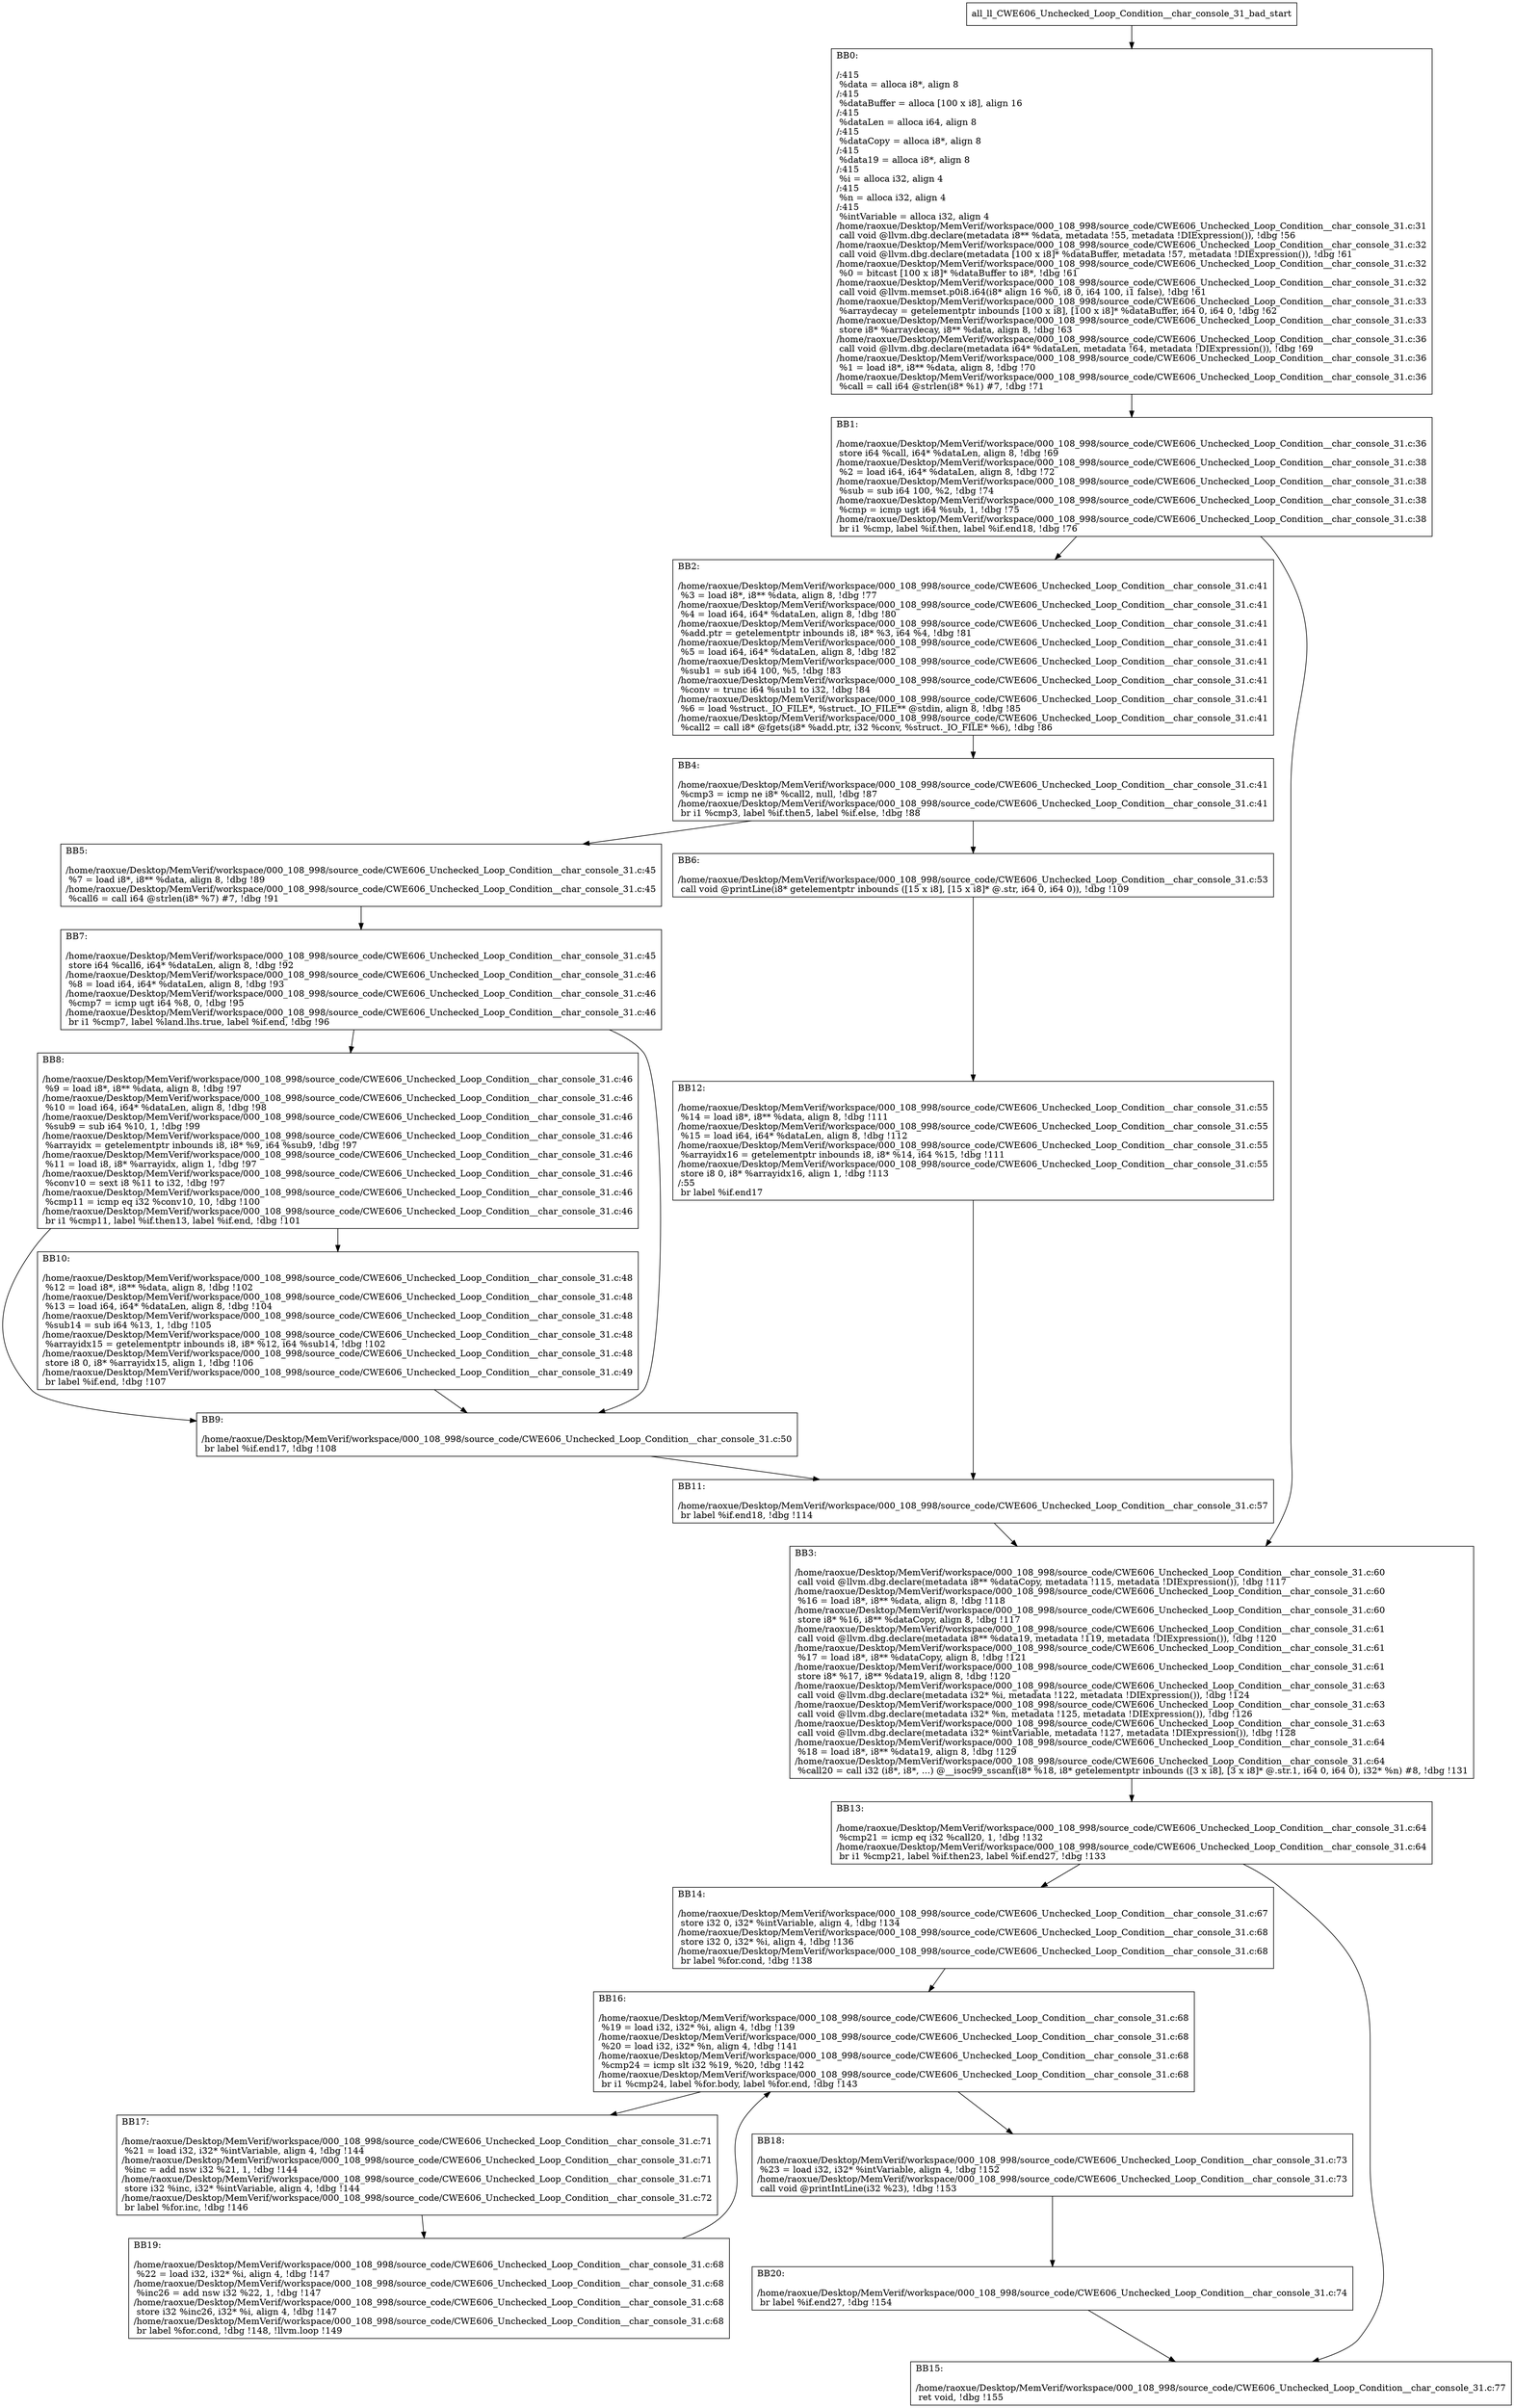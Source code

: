 digraph "CFG for'all_ll_CWE606_Unchecked_Loop_Condition__char_console_31_bad' function" {
	BBall_ll_CWE606_Unchecked_Loop_Condition__char_console_31_bad_start[shape=record,label="{all_ll_CWE606_Unchecked_Loop_Condition__char_console_31_bad_start}"];
	BBall_ll_CWE606_Unchecked_Loop_Condition__char_console_31_bad_start-> all_ll_CWE606_Unchecked_Loop_Condition__char_console_31_badBB0;
	all_ll_CWE606_Unchecked_Loop_Condition__char_console_31_badBB0 [shape=record, label="{BB0:\l\l/:415\l
  %data = alloca i8*, align 8\l
/:415\l
  %dataBuffer = alloca [100 x i8], align 16\l
/:415\l
  %dataLen = alloca i64, align 8\l
/:415\l
  %dataCopy = alloca i8*, align 8\l
/:415\l
  %data19 = alloca i8*, align 8\l
/:415\l
  %i = alloca i32, align 4\l
/:415\l
  %n = alloca i32, align 4\l
/:415\l
  %intVariable = alloca i32, align 4\l
/home/raoxue/Desktop/MemVerif/workspace/000_108_998/source_code/CWE606_Unchecked_Loop_Condition__char_console_31.c:31\l
  call void @llvm.dbg.declare(metadata i8** %data, metadata !55, metadata !DIExpression()), !dbg !56\l
/home/raoxue/Desktop/MemVerif/workspace/000_108_998/source_code/CWE606_Unchecked_Loop_Condition__char_console_31.c:32\l
  call void @llvm.dbg.declare(metadata [100 x i8]* %dataBuffer, metadata !57, metadata !DIExpression()), !dbg !61\l
/home/raoxue/Desktop/MemVerif/workspace/000_108_998/source_code/CWE606_Unchecked_Loop_Condition__char_console_31.c:32\l
  %0 = bitcast [100 x i8]* %dataBuffer to i8*, !dbg !61\l
/home/raoxue/Desktop/MemVerif/workspace/000_108_998/source_code/CWE606_Unchecked_Loop_Condition__char_console_31.c:32\l
  call void @llvm.memset.p0i8.i64(i8* align 16 %0, i8 0, i64 100, i1 false), !dbg !61\l
/home/raoxue/Desktop/MemVerif/workspace/000_108_998/source_code/CWE606_Unchecked_Loop_Condition__char_console_31.c:33\l
  %arraydecay = getelementptr inbounds [100 x i8], [100 x i8]* %dataBuffer, i64 0, i64 0, !dbg !62\l
/home/raoxue/Desktop/MemVerif/workspace/000_108_998/source_code/CWE606_Unchecked_Loop_Condition__char_console_31.c:33\l
  store i8* %arraydecay, i8** %data, align 8, !dbg !63\l
/home/raoxue/Desktop/MemVerif/workspace/000_108_998/source_code/CWE606_Unchecked_Loop_Condition__char_console_31.c:36\l
  call void @llvm.dbg.declare(metadata i64* %dataLen, metadata !64, metadata !DIExpression()), !dbg !69\l
/home/raoxue/Desktop/MemVerif/workspace/000_108_998/source_code/CWE606_Unchecked_Loop_Condition__char_console_31.c:36\l
  %1 = load i8*, i8** %data, align 8, !dbg !70\l
/home/raoxue/Desktop/MemVerif/workspace/000_108_998/source_code/CWE606_Unchecked_Loop_Condition__char_console_31.c:36\l
  %call = call i64 @strlen(i8* %1) #7, !dbg !71\l
}"];
	all_ll_CWE606_Unchecked_Loop_Condition__char_console_31_badBB0-> all_ll_CWE606_Unchecked_Loop_Condition__char_console_31_badBB1;
	all_ll_CWE606_Unchecked_Loop_Condition__char_console_31_badBB1 [shape=record, label="{BB1:\l\l/home/raoxue/Desktop/MemVerif/workspace/000_108_998/source_code/CWE606_Unchecked_Loop_Condition__char_console_31.c:36\l
  store i64 %call, i64* %dataLen, align 8, !dbg !69\l
/home/raoxue/Desktop/MemVerif/workspace/000_108_998/source_code/CWE606_Unchecked_Loop_Condition__char_console_31.c:38\l
  %2 = load i64, i64* %dataLen, align 8, !dbg !72\l
/home/raoxue/Desktop/MemVerif/workspace/000_108_998/source_code/CWE606_Unchecked_Loop_Condition__char_console_31.c:38\l
  %sub = sub i64 100, %2, !dbg !74\l
/home/raoxue/Desktop/MemVerif/workspace/000_108_998/source_code/CWE606_Unchecked_Loop_Condition__char_console_31.c:38\l
  %cmp = icmp ugt i64 %sub, 1, !dbg !75\l
/home/raoxue/Desktop/MemVerif/workspace/000_108_998/source_code/CWE606_Unchecked_Loop_Condition__char_console_31.c:38\l
  br i1 %cmp, label %if.then, label %if.end18, !dbg !76\l
}"];
	all_ll_CWE606_Unchecked_Loop_Condition__char_console_31_badBB1-> all_ll_CWE606_Unchecked_Loop_Condition__char_console_31_badBB2;
	all_ll_CWE606_Unchecked_Loop_Condition__char_console_31_badBB1-> all_ll_CWE606_Unchecked_Loop_Condition__char_console_31_badBB3;
	all_ll_CWE606_Unchecked_Loop_Condition__char_console_31_badBB2 [shape=record, label="{BB2:\l\l/home/raoxue/Desktop/MemVerif/workspace/000_108_998/source_code/CWE606_Unchecked_Loop_Condition__char_console_31.c:41\l
  %3 = load i8*, i8** %data, align 8, !dbg !77\l
/home/raoxue/Desktop/MemVerif/workspace/000_108_998/source_code/CWE606_Unchecked_Loop_Condition__char_console_31.c:41\l
  %4 = load i64, i64* %dataLen, align 8, !dbg !80\l
/home/raoxue/Desktop/MemVerif/workspace/000_108_998/source_code/CWE606_Unchecked_Loop_Condition__char_console_31.c:41\l
  %add.ptr = getelementptr inbounds i8, i8* %3, i64 %4, !dbg !81\l
/home/raoxue/Desktop/MemVerif/workspace/000_108_998/source_code/CWE606_Unchecked_Loop_Condition__char_console_31.c:41\l
  %5 = load i64, i64* %dataLen, align 8, !dbg !82\l
/home/raoxue/Desktop/MemVerif/workspace/000_108_998/source_code/CWE606_Unchecked_Loop_Condition__char_console_31.c:41\l
  %sub1 = sub i64 100, %5, !dbg !83\l
/home/raoxue/Desktop/MemVerif/workspace/000_108_998/source_code/CWE606_Unchecked_Loop_Condition__char_console_31.c:41\l
  %conv = trunc i64 %sub1 to i32, !dbg !84\l
/home/raoxue/Desktop/MemVerif/workspace/000_108_998/source_code/CWE606_Unchecked_Loop_Condition__char_console_31.c:41\l
  %6 = load %struct._IO_FILE*, %struct._IO_FILE** @stdin, align 8, !dbg !85\l
/home/raoxue/Desktop/MemVerif/workspace/000_108_998/source_code/CWE606_Unchecked_Loop_Condition__char_console_31.c:41\l
  %call2 = call i8* @fgets(i8* %add.ptr, i32 %conv, %struct._IO_FILE* %6), !dbg !86\l
}"];
	all_ll_CWE606_Unchecked_Loop_Condition__char_console_31_badBB2-> all_ll_CWE606_Unchecked_Loop_Condition__char_console_31_badBB4;
	all_ll_CWE606_Unchecked_Loop_Condition__char_console_31_badBB4 [shape=record, label="{BB4:\l\l/home/raoxue/Desktop/MemVerif/workspace/000_108_998/source_code/CWE606_Unchecked_Loop_Condition__char_console_31.c:41\l
  %cmp3 = icmp ne i8* %call2, null, !dbg !87\l
/home/raoxue/Desktop/MemVerif/workspace/000_108_998/source_code/CWE606_Unchecked_Loop_Condition__char_console_31.c:41\l
  br i1 %cmp3, label %if.then5, label %if.else, !dbg !88\l
}"];
	all_ll_CWE606_Unchecked_Loop_Condition__char_console_31_badBB4-> all_ll_CWE606_Unchecked_Loop_Condition__char_console_31_badBB5;
	all_ll_CWE606_Unchecked_Loop_Condition__char_console_31_badBB4-> all_ll_CWE606_Unchecked_Loop_Condition__char_console_31_badBB6;
	all_ll_CWE606_Unchecked_Loop_Condition__char_console_31_badBB5 [shape=record, label="{BB5:\l\l/home/raoxue/Desktop/MemVerif/workspace/000_108_998/source_code/CWE606_Unchecked_Loop_Condition__char_console_31.c:45\l
  %7 = load i8*, i8** %data, align 8, !dbg !89\l
/home/raoxue/Desktop/MemVerif/workspace/000_108_998/source_code/CWE606_Unchecked_Loop_Condition__char_console_31.c:45\l
  %call6 = call i64 @strlen(i8* %7) #7, !dbg !91\l
}"];
	all_ll_CWE606_Unchecked_Loop_Condition__char_console_31_badBB5-> all_ll_CWE606_Unchecked_Loop_Condition__char_console_31_badBB7;
	all_ll_CWE606_Unchecked_Loop_Condition__char_console_31_badBB7 [shape=record, label="{BB7:\l\l/home/raoxue/Desktop/MemVerif/workspace/000_108_998/source_code/CWE606_Unchecked_Loop_Condition__char_console_31.c:45\l
  store i64 %call6, i64* %dataLen, align 8, !dbg !92\l
/home/raoxue/Desktop/MemVerif/workspace/000_108_998/source_code/CWE606_Unchecked_Loop_Condition__char_console_31.c:46\l
  %8 = load i64, i64* %dataLen, align 8, !dbg !93\l
/home/raoxue/Desktop/MemVerif/workspace/000_108_998/source_code/CWE606_Unchecked_Loop_Condition__char_console_31.c:46\l
  %cmp7 = icmp ugt i64 %8, 0, !dbg !95\l
/home/raoxue/Desktop/MemVerif/workspace/000_108_998/source_code/CWE606_Unchecked_Loop_Condition__char_console_31.c:46\l
  br i1 %cmp7, label %land.lhs.true, label %if.end, !dbg !96\l
}"];
	all_ll_CWE606_Unchecked_Loop_Condition__char_console_31_badBB7-> all_ll_CWE606_Unchecked_Loop_Condition__char_console_31_badBB8;
	all_ll_CWE606_Unchecked_Loop_Condition__char_console_31_badBB7-> all_ll_CWE606_Unchecked_Loop_Condition__char_console_31_badBB9;
	all_ll_CWE606_Unchecked_Loop_Condition__char_console_31_badBB8 [shape=record, label="{BB8:\l\l/home/raoxue/Desktop/MemVerif/workspace/000_108_998/source_code/CWE606_Unchecked_Loop_Condition__char_console_31.c:46\l
  %9 = load i8*, i8** %data, align 8, !dbg !97\l
/home/raoxue/Desktop/MemVerif/workspace/000_108_998/source_code/CWE606_Unchecked_Loop_Condition__char_console_31.c:46\l
  %10 = load i64, i64* %dataLen, align 8, !dbg !98\l
/home/raoxue/Desktop/MemVerif/workspace/000_108_998/source_code/CWE606_Unchecked_Loop_Condition__char_console_31.c:46\l
  %sub9 = sub i64 %10, 1, !dbg !99\l
/home/raoxue/Desktop/MemVerif/workspace/000_108_998/source_code/CWE606_Unchecked_Loop_Condition__char_console_31.c:46\l
  %arrayidx = getelementptr inbounds i8, i8* %9, i64 %sub9, !dbg !97\l
/home/raoxue/Desktop/MemVerif/workspace/000_108_998/source_code/CWE606_Unchecked_Loop_Condition__char_console_31.c:46\l
  %11 = load i8, i8* %arrayidx, align 1, !dbg !97\l
/home/raoxue/Desktop/MemVerif/workspace/000_108_998/source_code/CWE606_Unchecked_Loop_Condition__char_console_31.c:46\l
  %conv10 = sext i8 %11 to i32, !dbg !97\l
/home/raoxue/Desktop/MemVerif/workspace/000_108_998/source_code/CWE606_Unchecked_Loop_Condition__char_console_31.c:46\l
  %cmp11 = icmp eq i32 %conv10, 10, !dbg !100\l
/home/raoxue/Desktop/MemVerif/workspace/000_108_998/source_code/CWE606_Unchecked_Loop_Condition__char_console_31.c:46\l
  br i1 %cmp11, label %if.then13, label %if.end, !dbg !101\l
}"];
	all_ll_CWE606_Unchecked_Loop_Condition__char_console_31_badBB8-> all_ll_CWE606_Unchecked_Loop_Condition__char_console_31_badBB10;
	all_ll_CWE606_Unchecked_Loop_Condition__char_console_31_badBB8-> all_ll_CWE606_Unchecked_Loop_Condition__char_console_31_badBB9;
	all_ll_CWE606_Unchecked_Loop_Condition__char_console_31_badBB10 [shape=record, label="{BB10:\l\l/home/raoxue/Desktop/MemVerif/workspace/000_108_998/source_code/CWE606_Unchecked_Loop_Condition__char_console_31.c:48\l
  %12 = load i8*, i8** %data, align 8, !dbg !102\l
/home/raoxue/Desktop/MemVerif/workspace/000_108_998/source_code/CWE606_Unchecked_Loop_Condition__char_console_31.c:48\l
  %13 = load i64, i64* %dataLen, align 8, !dbg !104\l
/home/raoxue/Desktop/MemVerif/workspace/000_108_998/source_code/CWE606_Unchecked_Loop_Condition__char_console_31.c:48\l
  %sub14 = sub i64 %13, 1, !dbg !105\l
/home/raoxue/Desktop/MemVerif/workspace/000_108_998/source_code/CWE606_Unchecked_Loop_Condition__char_console_31.c:48\l
  %arrayidx15 = getelementptr inbounds i8, i8* %12, i64 %sub14, !dbg !102\l
/home/raoxue/Desktop/MemVerif/workspace/000_108_998/source_code/CWE606_Unchecked_Loop_Condition__char_console_31.c:48\l
  store i8 0, i8* %arrayidx15, align 1, !dbg !106\l
/home/raoxue/Desktop/MemVerif/workspace/000_108_998/source_code/CWE606_Unchecked_Loop_Condition__char_console_31.c:49\l
  br label %if.end, !dbg !107\l
}"];
	all_ll_CWE606_Unchecked_Loop_Condition__char_console_31_badBB10-> all_ll_CWE606_Unchecked_Loop_Condition__char_console_31_badBB9;
	all_ll_CWE606_Unchecked_Loop_Condition__char_console_31_badBB9 [shape=record, label="{BB9:\l\l/home/raoxue/Desktop/MemVerif/workspace/000_108_998/source_code/CWE606_Unchecked_Loop_Condition__char_console_31.c:50\l
  br label %if.end17, !dbg !108\l
}"];
	all_ll_CWE606_Unchecked_Loop_Condition__char_console_31_badBB9-> all_ll_CWE606_Unchecked_Loop_Condition__char_console_31_badBB11;
	all_ll_CWE606_Unchecked_Loop_Condition__char_console_31_badBB6 [shape=record, label="{BB6:\l\l/home/raoxue/Desktop/MemVerif/workspace/000_108_998/source_code/CWE606_Unchecked_Loop_Condition__char_console_31.c:53\l
  call void @printLine(i8* getelementptr inbounds ([15 x i8], [15 x i8]* @.str, i64 0, i64 0)), !dbg !109\l
}"];
	all_ll_CWE606_Unchecked_Loop_Condition__char_console_31_badBB6-> all_ll_CWE606_Unchecked_Loop_Condition__char_console_31_badBB12;
	all_ll_CWE606_Unchecked_Loop_Condition__char_console_31_badBB12 [shape=record, label="{BB12:\l\l/home/raoxue/Desktop/MemVerif/workspace/000_108_998/source_code/CWE606_Unchecked_Loop_Condition__char_console_31.c:55\l
  %14 = load i8*, i8** %data, align 8, !dbg !111\l
/home/raoxue/Desktop/MemVerif/workspace/000_108_998/source_code/CWE606_Unchecked_Loop_Condition__char_console_31.c:55\l
  %15 = load i64, i64* %dataLen, align 8, !dbg !112\l
/home/raoxue/Desktop/MemVerif/workspace/000_108_998/source_code/CWE606_Unchecked_Loop_Condition__char_console_31.c:55\l
  %arrayidx16 = getelementptr inbounds i8, i8* %14, i64 %15, !dbg !111\l
/home/raoxue/Desktop/MemVerif/workspace/000_108_998/source_code/CWE606_Unchecked_Loop_Condition__char_console_31.c:55\l
  store i8 0, i8* %arrayidx16, align 1, !dbg !113\l
/:55\l
  br label %if.end17\l
}"];
	all_ll_CWE606_Unchecked_Loop_Condition__char_console_31_badBB12-> all_ll_CWE606_Unchecked_Loop_Condition__char_console_31_badBB11;
	all_ll_CWE606_Unchecked_Loop_Condition__char_console_31_badBB11 [shape=record, label="{BB11:\l\l/home/raoxue/Desktop/MemVerif/workspace/000_108_998/source_code/CWE606_Unchecked_Loop_Condition__char_console_31.c:57\l
  br label %if.end18, !dbg !114\l
}"];
	all_ll_CWE606_Unchecked_Loop_Condition__char_console_31_badBB11-> all_ll_CWE606_Unchecked_Loop_Condition__char_console_31_badBB3;
	all_ll_CWE606_Unchecked_Loop_Condition__char_console_31_badBB3 [shape=record, label="{BB3:\l\l/home/raoxue/Desktop/MemVerif/workspace/000_108_998/source_code/CWE606_Unchecked_Loop_Condition__char_console_31.c:60\l
  call void @llvm.dbg.declare(metadata i8** %dataCopy, metadata !115, metadata !DIExpression()), !dbg !117\l
/home/raoxue/Desktop/MemVerif/workspace/000_108_998/source_code/CWE606_Unchecked_Loop_Condition__char_console_31.c:60\l
  %16 = load i8*, i8** %data, align 8, !dbg !118\l
/home/raoxue/Desktop/MemVerif/workspace/000_108_998/source_code/CWE606_Unchecked_Loop_Condition__char_console_31.c:60\l
  store i8* %16, i8** %dataCopy, align 8, !dbg !117\l
/home/raoxue/Desktop/MemVerif/workspace/000_108_998/source_code/CWE606_Unchecked_Loop_Condition__char_console_31.c:61\l
  call void @llvm.dbg.declare(metadata i8** %data19, metadata !119, metadata !DIExpression()), !dbg !120\l
/home/raoxue/Desktop/MemVerif/workspace/000_108_998/source_code/CWE606_Unchecked_Loop_Condition__char_console_31.c:61\l
  %17 = load i8*, i8** %dataCopy, align 8, !dbg !121\l
/home/raoxue/Desktop/MemVerif/workspace/000_108_998/source_code/CWE606_Unchecked_Loop_Condition__char_console_31.c:61\l
  store i8* %17, i8** %data19, align 8, !dbg !120\l
/home/raoxue/Desktop/MemVerif/workspace/000_108_998/source_code/CWE606_Unchecked_Loop_Condition__char_console_31.c:63\l
  call void @llvm.dbg.declare(metadata i32* %i, metadata !122, metadata !DIExpression()), !dbg !124\l
/home/raoxue/Desktop/MemVerif/workspace/000_108_998/source_code/CWE606_Unchecked_Loop_Condition__char_console_31.c:63\l
  call void @llvm.dbg.declare(metadata i32* %n, metadata !125, metadata !DIExpression()), !dbg !126\l
/home/raoxue/Desktop/MemVerif/workspace/000_108_998/source_code/CWE606_Unchecked_Loop_Condition__char_console_31.c:63\l
  call void @llvm.dbg.declare(metadata i32* %intVariable, metadata !127, metadata !DIExpression()), !dbg !128\l
/home/raoxue/Desktop/MemVerif/workspace/000_108_998/source_code/CWE606_Unchecked_Loop_Condition__char_console_31.c:64\l
  %18 = load i8*, i8** %data19, align 8, !dbg !129\l
/home/raoxue/Desktop/MemVerif/workspace/000_108_998/source_code/CWE606_Unchecked_Loop_Condition__char_console_31.c:64\l
  %call20 = call i32 (i8*, i8*, ...) @__isoc99_sscanf(i8* %18, i8* getelementptr inbounds ([3 x i8], [3 x i8]* @.str.1, i64 0, i64 0), i32* %n) #8, !dbg !131\l
}"];
	all_ll_CWE606_Unchecked_Loop_Condition__char_console_31_badBB3-> all_ll_CWE606_Unchecked_Loop_Condition__char_console_31_badBB13;
	all_ll_CWE606_Unchecked_Loop_Condition__char_console_31_badBB13 [shape=record, label="{BB13:\l\l/home/raoxue/Desktop/MemVerif/workspace/000_108_998/source_code/CWE606_Unchecked_Loop_Condition__char_console_31.c:64\l
  %cmp21 = icmp eq i32 %call20, 1, !dbg !132\l
/home/raoxue/Desktop/MemVerif/workspace/000_108_998/source_code/CWE606_Unchecked_Loop_Condition__char_console_31.c:64\l
  br i1 %cmp21, label %if.then23, label %if.end27, !dbg !133\l
}"];
	all_ll_CWE606_Unchecked_Loop_Condition__char_console_31_badBB13-> all_ll_CWE606_Unchecked_Loop_Condition__char_console_31_badBB14;
	all_ll_CWE606_Unchecked_Loop_Condition__char_console_31_badBB13-> all_ll_CWE606_Unchecked_Loop_Condition__char_console_31_badBB15;
	all_ll_CWE606_Unchecked_Loop_Condition__char_console_31_badBB14 [shape=record, label="{BB14:\l\l/home/raoxue/Desktop/MemVerif/workspace/000_108_998/source_code/CWE606_Unchecked_Loop_Condition__char_console_31.c:67\l
  store i32 0, i32* %intVariable, align 4, !dbg !134\l
/home/raoxue/Desktop/MemVerif/workspace/000_108_998/source_code/CWE606_Unchecked_Loop_Condition__char_console_31.c:68\l
  store i32 0, i32* %i, align 4, !dbg !136\l
/home/raoxue/Desktop/MemVerif/workspace/000_108_998/source_code/CWE606_Unchecked_Loop_Condition__char_console_31.c:68\l
  br label %for.cond, !dbg !138\l
}"];
	all_ll_CWE606_Unchecked_Loop_Condition__char_console_31_badBB14-> all_ll_CWE606_Unchecked_Loop_Condition__char_console_31_badBB16;
	all_ll_CWE606_Unchecked_Loop_Condition__char_console_31_badBB16 [shape=record, label="{BB16:\l\l/home/raoxue/Desktop/MemVerif/workspace/000_108_998/source_code/CWE606_Unchecked_Loop_Condition__char_console_31.c:68\l
  %19 = load i32, i32* %i, align 4, !dbg !139\l
/home/raoxue/Desktop/MemVerif/workspace/000_108_998/source_code/CWE606_Unchecked_Loop_Condition__char_console_31.c:68\l
  %20 = load i32, i32* %n, align 4, !dbg !141\l
/home/raoxue/Desktop/MemVerif/workspace/000_108_998/source_code/CWE606_Unchecked_Loop_Condition__char_console_31.c:68\l
  %cmp24 = icmp slt i32 %19, %20, !dbg !142\l
/home/raoxue/Desktop/MemVerif/workspace/000_108_998/source_code/CWE606_Unchecked_Loop_Condition__char_console_31.c:68\l
  br i1 %cmp24, label %for.body, label %for.end, !dbg !143\l
}"];
	all_ll_CWE606_Unchecked_Loop_Condition__char_console_31_badBB16-> all_ll_CWE606_Unchecked_Loop_Condition__char_console_31_badBB17;
	all_ll_CWE606_Unchecked_Loop_Condition__char_console_31_badBB16-> all_ll_CWE606_Unchecked_Loop_Condition__char_console_31_badBB18;
	all_ll_CWE606_Unchecked_Loop_Condition__char_console_31_badBB17 [shape=record, label="{BB17:\l\l/home/raoxue/Desktop/MemVerif/workspace/000_108_998/source_code/CWE606_Unchecked_Loop_Condition__char_console_31.c:71\l
  %21 = load i32, i32* %intVariable, align 4, !dbg !144\l
/home/raoxue/Desktop/MemVerif/workspace/000_108_998/source_code/CWE606_Unchecked_Loop_Condition__char_console_31.c:71\l
  %inc = add nsw i32 %21, 1, !dbg !144\l
/home/raoxue/Desktop/MemVerif/workspace/000_108_998/source_code/CWE606_Unchecked_Loop_Condition__char_console_31.c:71\l
  store i32 %inc, i32* %intVariable, align 4, !dbg !144\l
/home/raoxue/Desktop/MemVerif/workspace/000_108_998/source_code/CWE606_Unchecked_Loop_Condition__char_console_31.c:72\l
  br label %for.inc, !dbg !146\l
}"];
	all_ll_CWE606_Unchecked_Loop_Condition__char_console_31_badBB17-> all_ll_CWE606_Unchecked_Loop_Condition__char_console_31_badBB19;
	all_ll_CWE606_Unchecked_Loop_Condition__char_console_31_badBB19 [shape=record, label="{BB19:\l\l/home/raoxue/Desktop/MemVerif/workspace/000_108_998/source_code/CWE606_Unchecked_Loop_Condition__char_console_31.c:68\l
  %22 = load i32, i32* %i, align 4, !dbg !147\l
/home/raoxue/Desktop/MemVerif/workspace/000_108_998/source_code/CWE606_Unchecked_Loop_Condition__char_console_31.c:68\l
  %inc26 = add nsw i32 %22, 1, !dbg !147\l
/home/raoxue/Desktop/MemVerif/workspace/000_108_998/source_code/CWE606_Unchecked_Loop_Condition__char_console_31.c:68\l
  store i32 %inc26, i32* %i, align 4, !dbg !147\l
/home/raoxue/Desktop/MemVerif/workspace/000_108_998/source_code/CWE606_Unchecked_Loop_Condition__char_console_31.c:68\l
  br label %for.cond, !dbg !148, !llvm.loop !149\l
}"];
	all_ll_CWE606_Unchecked_Loop_Condition__char_console_31_badBB19-> all_ll_CWE606_Unchecked_Loop_Condition__char_console_31_badBB16;
	all_ll_CWE606_Unchecked_Loop_Condition__char_console_31_badBB18 [shape=record, label="{BB18:\l\l/home/raoxue/Desktop/MemVerif/workspace/000_108_998/source_code/CWE606_Unchecked_Loop_Condition__char_console_31.c:73\l
  %23 = load i32, i32* %intVariable, align 4, !dbg !152\l
/home/raoxue/Desktop/MemVerif/workspace/000_108_998/source_code/CWE606_Unchecked_Loop_Condition__char_console_31.c:73\l
  call void @printIntLine(i32 %23), !dbg !153\l
}"];
	all_ll_CWE606_Unchecked_Loop_Condition__char_console_31_badBB18-> all_ll_CWE606_Unchecked_Loop_Condition__char_console_31_badBB20;
	all_ll_CWE606_Unchecked_Loop_Condition__char_console_31_badBB20 [shape=record, label="{BB20:\l\l/home/raoxue/Desktop/MemVerif/workspace/000_108_998/source_code/CWE606_Unchecked_Loop_Condition__char_console_31.c:74\l
  br label %if.end27, !dbg !154\l
}"];
	all_ll_CWE606_Unchecked_Loop_Condition__char_console_31_badBB20-> all_ll_CWE606_Unchecked_Loop_Condition__char_console_31_badBB15;
	all_ll_CWE606_Unchecked_Loop_Condition__char_console_31_badBB15 [shape=record, label="{BB15:\l\l/home/raoxue/Desktop/MemVerif/workspace/000_108_998/source_code/CWE606_Unchecked_Loop_Condition__char_console_31.c:77\l
  ret void, !dbg !155\l
}"];
}
